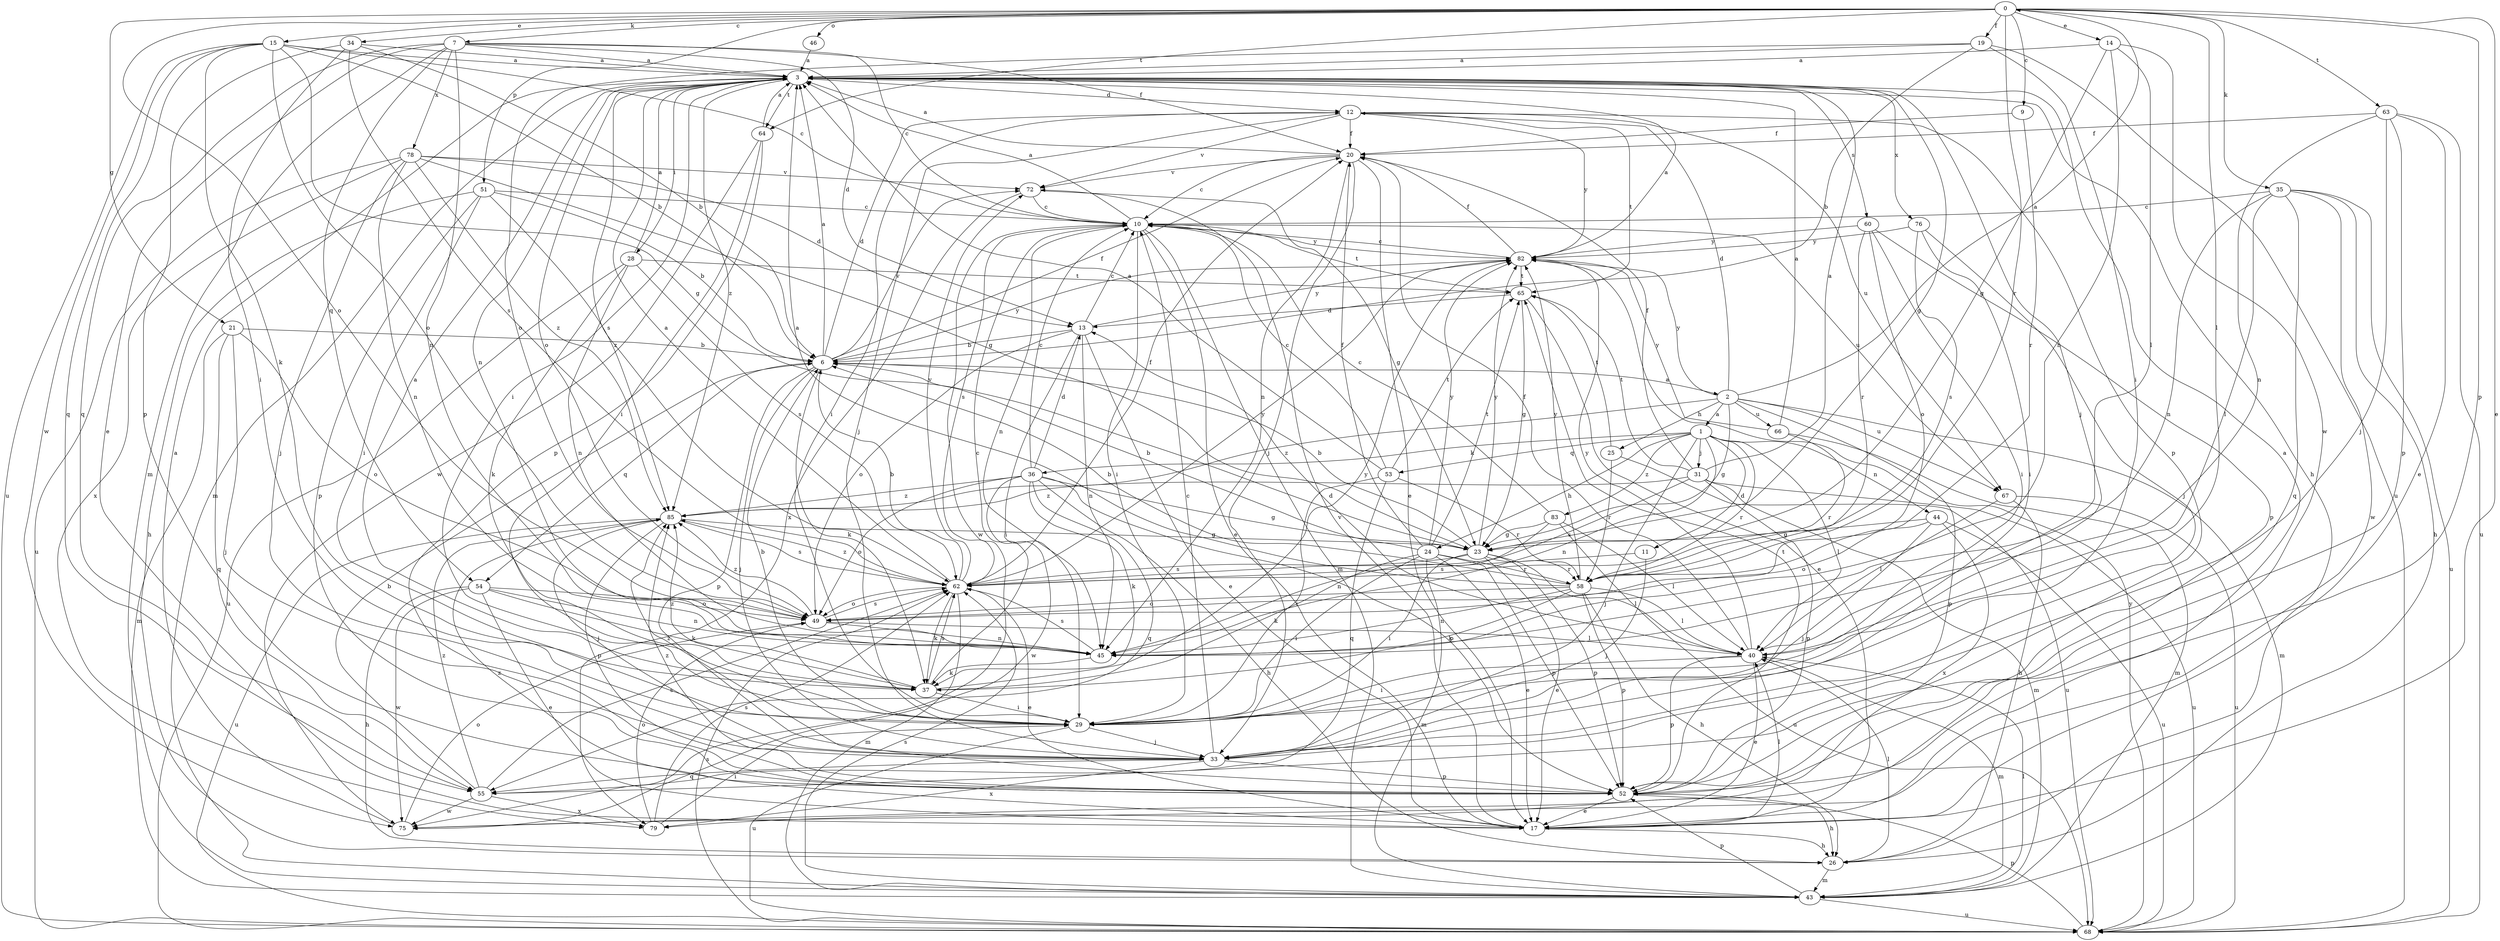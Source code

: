 strict digraph  {
0;
1;
2;
3;
6;
7;
9;
10;
11;
12;
13;
14;
15;
17;
19;
20;
21;
23;
24;
25;
26;
28;
29;
31;
33;
34;
35;
36;
37;
40;
43;
44;
45;
46;
49;
51;
52;
53;
54;
55;
58;
60;
62;
63;
64;
65;
66;
67;
68;
72;
75;
76;
78;
79;
82;
83;
85;
0 -> 7  [label=c];
0 -> 9  [label=c];
0 -> 14  [label=e];
0 -> 15  [label=e];
0 -> 17  [label=e];
0 -> 19  [label=f];
0 -> 21  [label=g];
0 -> 34  [label=k];
0 -> 35  [label=k];
0 -> 40  [label=l];
0 -> 46  [label=o];
0 -> 49  [label=o];
0 -> 51  [label=p];
0 -> 52  [label=p];
0 -> 58  [label=r];
0 -> 63  [label=t];
0 -> 64  [label=t];
1 -> 11  [label=d];
1 -> 24  [label=h];
1 -> 31  [label=j];
1 -> 33  [label=j];
1 -> 36  [label=k];
1 -> 40  [label=l];
1 -> 44  [label=n];
1 -> 45  [label=n];
1 -> 53  [label=q];
1 -> 58  [label=r];
1 -> 83  [label=z];
2 -> 0  [label=a];
2 -> 1  [label=a];
2 -> 12  [label=d];
2 -> 23  [label=g];
2 -> 25  [label=h];
2 -> 43  [label=m];
2 -> 52  [label=p];
2 -> 66  [label=u];
2 -> 67  [label=u];
2 -> 82  [label=y];
2 -> 85  [label=z];
3 -> 12  [label=d];
3 -> 23  [label=g];
3 -> 26  [label=h];
3 -> 28  [label=i];
3 -> 29  [label=i];
3 -> 33  [label=j];
3 -> 43  [label=m];
3 -> 45  [label=n];
3 -> 49  [label=o];
3 -> 60  [label=s];
3 -> 62  [label=s];
3 -> 64  [label=t];
3 -> 76  [label=x];
3 -> 85  [label=z];
6 -> 2  [label=a];
6 -> 3  [label=a];
6 -> 12  [label=d];
6 -> 20  [label=f];
6 -> 33  [label=j];
6 -> 37  [label=k];
6 -> 52  [label=p];
6 -> 54  [label=q];
6 -> 72  [label=v];
6 -> 82  [label=y];
7 -> 3  [label=a];
7 -> 10  [label=c];
7 -> 13  [label=d];
7 -> 17  [label=e];
7 -> 20  [label=f];
7 -> 43  [label=m];
7 -> 45  [label=n];
7 -> 54  [label=q];
7 -> 55  [label=q];
7 -> 78  [label=x];
9 -> 20  [label=f];
9 -> 58  [label=r];
10 -> 3  [label=a];
10 -> 17  [label=e];
10 -> 29  [label=i];
10 -> 43  [label=m];
10 -> 45  [label=n];
10 -> 62  [label=s];
10 -> 65  [label=t];
10 -> 67  [label=u];
10 -> 75  [label=w];
10 -> 82  [label=y];
11 -> 33  [label=j];
11 -> 62  [label=s];
12 -> 20  [label=f];
12 -> 29  [label=i];
12 -> 33  [label=j];
12 -> 52  [label=p];
12 -> 65  [label=t];
12 -> 67  [label=u];
12 -> 72  [label=v];
12 -> 82  [label=y];
13 -> 6  [label=b];
13 -> 10  [label=c];
13 -> 17  [label=e];
13 -> 29  [label=i];
13 -> 45  [label=n];
13 -> 49  [label=o];
13 -> 82  [label=y];
14 -> 3  [label=a];
14 -> 23  [label=g];
14 -> 40  [label=l];
14 -> 45  [label=n];
14 -> 75  [label=w];
15 -> 3  [label=a];
15 -> 6  [label=b];
15 -> 10  [label=c];
15 -> 23  [label=g];
15 -> 37  [label=k];
15 -> 49  [label=o];
15 -> 55  [label=q];
15 -> 68  [label=u];
15 -> 75  [label=w];
17 -> 3  [label=a];
17 -> 26  [label=h];
17 -> 40  [label=l];
17 -> 72  [label=v];
17 -> 85  [label=z];
19 -> 3  [label=a];
19 -> 6  [label=b];
19 -> 29  [label=i];
19 -> 49  [label=o];
19 -> 68  [label=u];
20 -> 3  [label=a];
20 -> 10  [label=c];
20 -> 17  [label=e];
20 -> 33  [label=j];
20 -> 45  [label=n];
20 -> 72  [label=v];
21 -> 6  [label=b];
21 -> 33  [label=j];
21 -> 43  [label=m];
21 -> 49  [label=o];
21 -> 55  [label=q];
23 -> 6  [label=b];
23 -> 17  [label=e];
23 -> 29  [label=i];
23 -> 40  [label=l];
23 -> 52  [label=p];
23 -> 58  [label=r];
23 -> 62  [label=s];
23 -> 82  [label=y];
24 -> 6  [label=b];
24 -> 17  [label=e];
24 -> 20  [label=f];
24 -> 29  [label=i];
24 -> 37  [label=k];
24 -> 43  [label=m];
24 -> 52  [label=p];
24 -> 58  [label=r];
24 -> 65  [label=t];
24 -> 82  [label=y];
25 -> 58  [label=r];
25 -> 65  [label=t];
25 -> 68  [label=u];
26 -> 40  [label=l];
26 -> 43  [label=m];
28 -> 3  [label=a];
28 -> 37  [label=k];
28 -> 45  [label=n];
28 -> 62  [label=s];
28 -> 65  [label=t];
28 -> 68  [label=u];
29 -> 6  [label=b];
29 -> 33  [label=j];
29 -> 68  [label=u];
31 -> 3  [label=a];
31 -> 20  [label=f];
31 -> 43  [label=m];
31 -> 52  [label=p];
31 -> 62  [label=s];
31 -> 65  [label=t];
31 -> 68  [label=u];
31 -> 85  [label=z];
33 -> 10  [label=c];
33 -> 52  [label=p];
33 -> 55  [label=q];
33 -> 79  [label=x];
33 -> 85  [label=z];
34 -> 3  [label=a];
34 -> 6  [label=b];
34 -> 29  [label=i];
34 -> 52  [label=p];
34 -> 62  [label=s];
35 -> 10  [label=c];
35 -> 26  [label=h];
35 -> 40  [label=l];
35 -> 45  [label=n];
35 -> 55  [label=q];
35 -> 68  [label=u];
35 -> 75  [label=w];
36 -> 10  [label=c];
36 -> 13  [label=d];
36 -> 23  [label=g];
36 -> 26  [label=h];
36 -> 37  [label=k];
36 -> 49  [label=o];
36 -> 52  [label=p];
36 -> 55  [label=q];
36 -> 75  [label=w];
36 -> 85  [label=z];
37 -> 3  [label=a];
37 -> 10  [label=c];
37 -> 29  [label=i];
37 -> 62  [label=s];
37 -> 82  [label=y];
37 -> 85  [label=z];
40 -> 13  [label=d];
40 -> 17  [label=e];
40 -> 20  [label=f];
40 -> 29  [label=i];
40 -> 43  [label=m];
40 -> 52  [label=p];
40 -> 82  [label=y];
43 -> 40  [label=l];
43 -> 52  [label=p];
43 -> 62  [label=s];
43 -> 68  [label=u];
44 -> 23  [label=g];
44 -> 33  [label=j];
44 -> 49  [label=o];
44 -> 68  [label=u];
44 -> 79  [label=x];
45 -> 37  [label=k];
45 -> 62  [label=s];
46 -> 3  [label=a];
49 -> 40  [label=l];
49 -> 45  [label=n];
49 -> 62  [label=s];
49 -> 85  [label=z];
51 -> 6  [label=b];
51 -> 10  [label=c];
51 -> 26  [label=h];
51 -> 29  [label=i];
51 -> 52  [label=p];
51 -> 85  [label=z];
52 -> 17  [label=e];
52 -> 26  [label=h];
52 -> 65  [label=t];
52 -> 85  [label=z];
53 -> 3  [label=a];
53 -> 10  [label=c];
53 -> 29  [label=i];
53 -> 55  [label=q];
53 -> 58  [label=r];
53 -> 65  [label=t];
54 -> 17  [label=e];
54 -> 26  [label=h];
54 -> 37  [label=k];
54 -> 45  [label=n];
54 -> 49  [label=o];
54 -> 75  [label=w];
55 -> 6  [label=b];
55 -> 62  [label=s];
55 -> 75  [label=w];
55 -> 79  [label=x];
55 -> 85  [label=z];
58 -> 3  [label=a];
58 -> 6  [label=b];
58 -> 26  [label=h];
58 -> 37  [label=k];
58 -> 40  [label=l];
58 -> 45  [label=n];
58 -> 49  [label=o];
58 -> 52  [label=p];
58 -> 82  [label=y];
60 -> 29  [label=i];
60 -> 49  [label=o];
60 -> 52  [label=p];
60 -> 58  [label=r];
60 -> 82  [label=y];
62 -> 3  [label=a];
62 -> 6  [label=b];
62 -> 17  [label=e];
62 -> 20  [label=f];
62 -> 37  [label=k];
62 -> 43  [label=m];
62 -> 49  [label=o];
62 -> 72  [label=v];
62 -> 82  [label=y];
62 -> 85  [label=z];
63 -> 17  [label=e];
63 -> 20  [label=f];
63 -> 33  [label=j];
63 -> 45  [label=n];
63 -> 52  [label=p];
63 -> 68  [label=u];
64 -> 3  [label=a];
64 -> 29  [label=i];
64 -> 52  [label=p];
64 -> 75  [label=w];
65 -> 13  [label=d];
65 -> 17  [label=e];
65 -> 23  [label=g];
66 -> 3  [label=a];
66 -> 43  [label=m];
66 -> 58  [label=r];
66 -> 82  [label=y];
67 -> 26  [label=h];
67 -> 40  [label=l];
67 -> 68  [label=u];
68 -> 52  [label=p];
68 -> 62  [label=s];
68 -> 82  [label=y];
72 -> 10  [label=c];
72 -> 23  [label=g];
72 -> 79  [label=x];
75 -> 3  [label=a];
75 -> 49  [label=o];
76 -> 29  [label=i];
76 -> 33  [label=j];
76 -> 62  [label=s];
76 -> 82  [label=y];
78 -> 13  [label=d];
78 -> 23  [label=g];
78 -> 33  [label=j];
78 -> 45  [label=n];
78 -> 68  [label=u];
78 -> 72  [label=v];
78 -> 79  [label=x];
78 -> 85  [label=z];
79 -> 29  [label=i];
79 -> 49  [label=o];
79 -> 62  [label=s];
82 -> 3  [label=a];
82 -> 10  [label=c];
82 -> 20  [label=f];
82 -> 65  [label=t];
83 -> 10  [label=c];
83 -> 23  [label=g];
83 -> 40  [label=l];
83 -> 45  [label=n];
83 -> 68  [label=u];
85 -> 23  [label=g];
85 -> 33  [label=j];
85 -> 52  [label=p];
85 -> 62  [label=s];
85 -> 68  [label=u];
}
